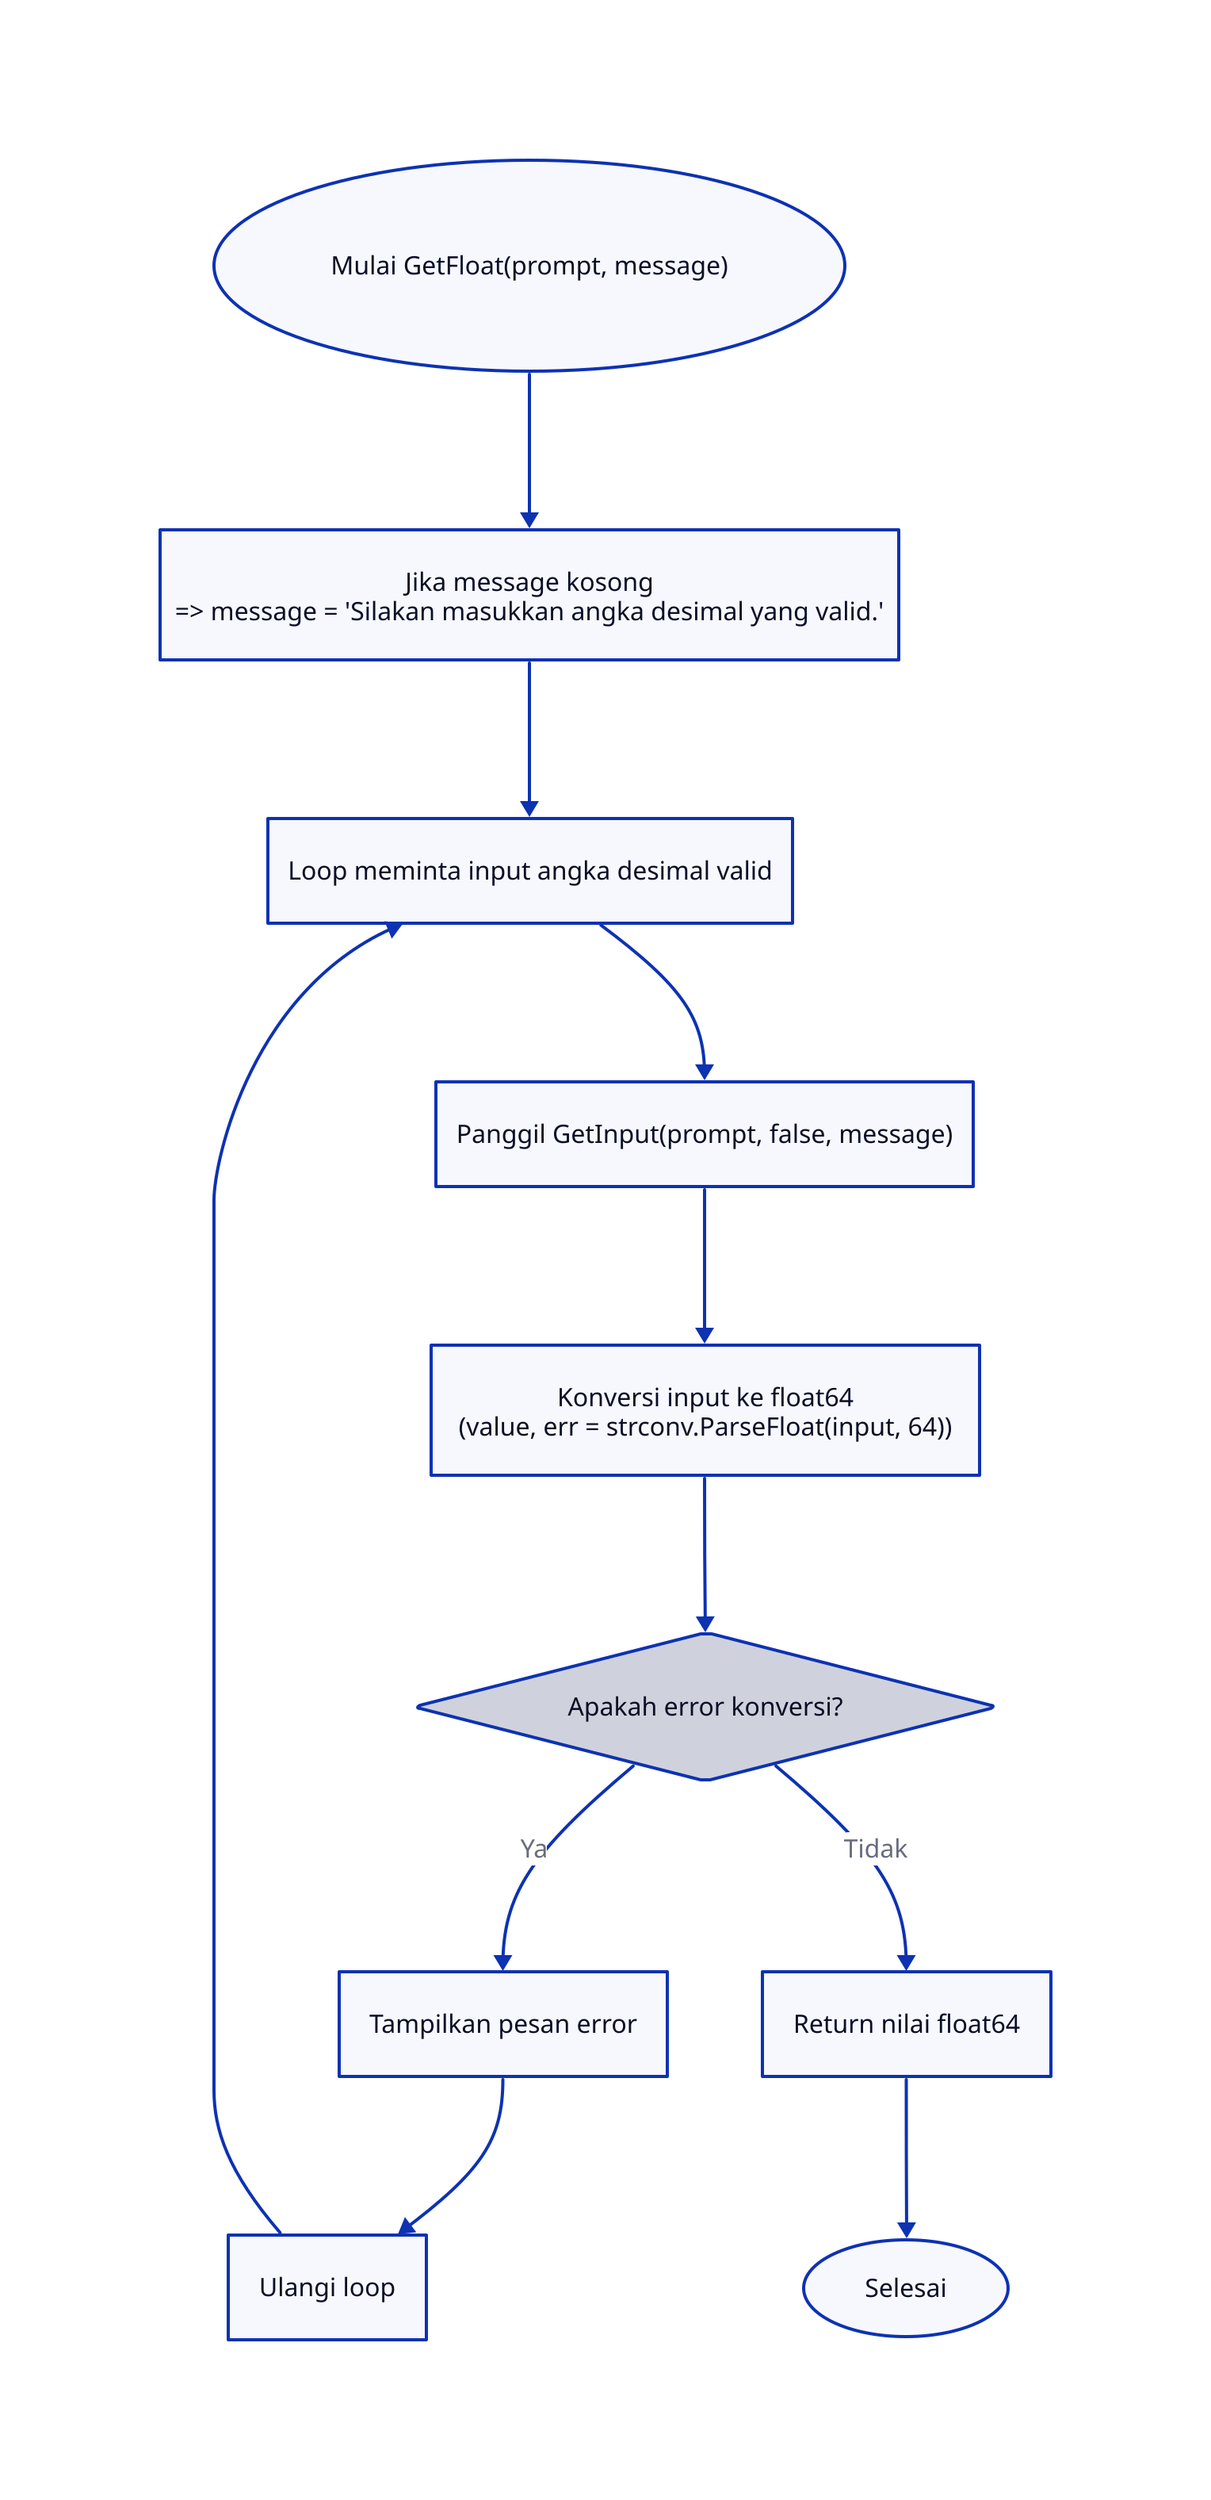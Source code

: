 direction: down

start: "Mulai GetFloat(prompt, message)" {
  shape: oval
}

checkMessage: "Jika message kosong\n=> message = 'Silakan masukkan angka desimal yang valid.'" {
  shape: rectangle
}

loop: "Loop meminta input angka desimal valid" {
  shape: rectangle
}

callGetInput: "Panggil GetInput(prompt, false, message)" {
  shape: rectangle
}

convert: "Konversi input ke float64\n(value, err = strconv.ParseFloat(input, 64))" {
  shape: rectangle
}

checkError: "Apakah error konversi?" {
  shape: diamond
}

printError: "Tampilkan pesan error" {
  shape: rectangle
}

continueLoop: "Ulangi loop" {
  shape: rectangle
}

returnValue: "Return nilai float64" {
  shape: rectangle
}

end: "Selesai" {
  shape: oval
}

start -> checkMessage -> loop -> callGetInput -> convert -> checkError
checkError -> printError: Ya
printError -> continueLoop -> loop
checkError -> returnValue: Tidak
returnValue -> end
